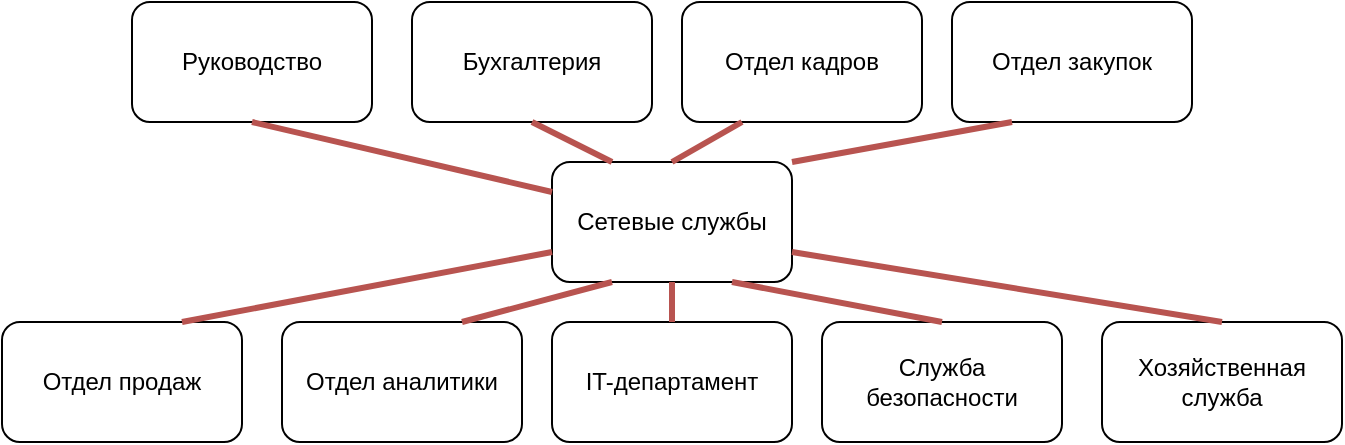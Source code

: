 <mxfile version="22.1.15" type="device">
  <diagram name="Page-1" id="cyOIqXaa2wv3ReMWS85N">
    <mxGraphModel dx="989" dy="563" grid="1" gridSize="10" guides="1" tooltips="1" connect="1" arrows="1" fold="1" page="1" pageScale="1" pageWidth="850" pageHeight="1100" math="0" shadow="0">
      <root>
        <mxCell id="0" />
        <mxCell id="1" parent="0" />
        <mxCell id="VAil67l4auyoo7Gb7QIc-1" value="Руководство" style="rounded=1;whiteSpace=wrap;html=1;" vertex="1" parent="1">
          <mxGeometry x="90" y="110" width="120" height="60" as="geometry" />
        </mxCell>
        <mxCell id="VAil67l4auyoo7Gb7QIc-2" value="Бухгалтерия" style="rounded=1;whiteSpace=wrap;html=1;" vertex="1" parent="1">
          <mxGeometry x="230" y="110" width="120" height="60" as="geometry" />
        </mxCell>
        <mxCell id="VAil67l4auyoo7Gb7QIc-3" value="Отдел кадров" style="rounded=1;whiteSpace=wrap;html=1;" vertex="1" parent="1">
          <mxGeometry x="365" y="110" width="120" height="60" as="geometry" />
        </mxCell>
        <mxCell id="VAil67l4auyoo7Gb7QIc-4" value="Отдел закупок" style="rounded=1;whiteSpace=wrap;html=1;" vertex="1" parent="1">
          <mxGeometry x="500" y="110" width="120" height="60" as="geometry" />
        </mxCell>
        <mxCell id="VAil67l4auyoo7Gb7QIc-5" value="Отдел продаж" style="rounded=1;whiteSpace=wrap;html=1;" vertex="1" parent="1">
          <mxGeometry x="25" y="270" width="120" height="60" as="geometry" />
        </mxCell>
        <mxCell id="VAil67l4auyoo7Gb7QIc-6" value="Отдел аналитики" style="rounded=1;whiteSpace=wrap;html=1;" vertex="1" parent="1">
          <mxGeometry x="165" y="270" width="120" height="60" as="geometry" />
        </mxCell>
        <mxCell id="VAil67l4auyoo7Gb7QIc-7" value="IT-департамент" style="rounded=1;whiteSpace=wrap;html=1;" vertex="1" parent="1">
          <mxGeometry x="300" y="270" width="120" height="60" as="geometry" />
        </mxCell>
        <mxCell id="VAil67l4auyoo7Gb7QIc-8" value="Служба безопасности" style="rounded=1;whiteSpace=wrap;html=1;" vertex="1" parent="1">
          <mxGeometry x="435" y="270" width="120" height="60" as="geometry" />
        </mxCell>
        <mxCell id="VAil67l4auyoo7Gb7QIc-9" value="Сетевые службы" style="rounded=1;whiteSpace=wrap;html=1;" vertex="1" parent="1">
          <mxGeometry x="300" y="190" width="120" height="60" as="geometry" />
        </mxCell>
        <mxCell id="VAil67l4auyoo7Gb7QIc-10" value="Хозяйственная служба" style="rounded=1;whiteSpace=wrap;html=1;" vertex="1" parent="1">
          <mxGeometry x="575" y="270" width="120" height="60" as="geometry" />
        </mxCell>
        <mxCell id="VAil67l4auyoo7Gb7QIc-12" value="" style="endArrow=none;html=1;rounded=0;entryX=0.5;entryY=1;entryDx=0;entryDy=0;exitX=0;exitY=0.25;exitDx=0;exitDy=0;fillColor=#f8cecc;strokeColor=#b85450;strokeWidth=3;" edge="1" parent="1" source="VAil67l4auyoo7Gb7QIc-9" target="VAil67l4auyoo7Gb7QIc-1">
          <mxGeometry width="50" height="50" relative="1" as="geometry">
            <mxPoint x="160" y="440" as="sourcePoint" />
            <mxPoint x="210" y="390" as="targetPoint" />
          </mxGeometry>
        </mxCell>
        <mxCell id="VAil67l4auyoo7Gb7QIc-13" value="" style="endArrow=none;html=1;rounded=0;entryX=0.5;entryY=1;entryDx=0;entryDy=0;exitX=0.25;exitY=0;exitDx=0;exitDy=0;fillColor=#f8cecc;strokeColor=#b85450;strokeWidth=3;" edge="1" parent="1" source="VAil67l4auyoo7Gb7QIc-9" target="VAil67l4auyoo7Gb7QIc-2">
          <mxGeometry width="50" height="50" relative="1" as="geometry">
            <mxPoint x="310" y="215" as="sourcePoint" />
            <mxPoint x="160" y="180" as="targetPoint" />
          </mxGeometry>
        </mxCell>
        <mxCell id="VAil67l4auyoo7Gb7QIc-14" value="" style="endArrow=none;html=1;rounded=0;entryX=0.25;entryY=1;entryDx=0;entryDy=0;exitX=0.5;exitY=0;exitDx=0;exitDy=0;fillColor=#f8cecc;strokeColor=#b85450;strokeWidth=3;" edge="1" parent="1" source="VAil67l4auyoo7Gb7QIc-9" target="VAil67l4auyoo7Gb7QIc-3">
          <mxGeometry width="50" height="50" relative="1" as="geometry">
            <mxPoint x="340" y="200" as="sourcePoint" />
            <mxPoint x="300" y="180" as="targetPoint" />
          </mxGeometry>
        </mxCell>
        <mxCell id="VAil67l4auyoo7Gb7QIc-15" value="" style="endArrow=none;html=1;rounded=0;entryX=0.25;entryY=1;entryDx=0;entryDy=0;exitX=1;exitY=0;exitDx=0;exitDy=0;fillColor=#f8cecc;strokeColor=#b85450;strokeWidth=3;" edge="1" parent="1" source="VAil67l4auyoo7Gb7QIc-9" target="VAil67l4auyoo7Gb7QIc-4">
          <mxGeometry width="50" height="50" relative="1" as="geometry">
            <mxPoint x="370" y="200" as="sourcePoint" />
            <mxPoint x="405" y="180" as="targetPoint" />
          </mxGeometry>
        </mxCell>
        <mxCell id="VAil67l4auyoo7Gb7QIc-16" value="" style="endArrow=none;html=1;rounded=0;entryX=0.5;entryY=0;entryDx=0;entryDy=0;exitX=1;exitY=0.75;exitDx=0;exitDy=0;fillColor=#f8cecc;strokeColor=#b85450;strokeWidth=3;" edge="1" parent="1" source="VAil67l4auyoo7Gb7QIc-9" target="VAil67l4auyoo7Gb7QIc-10">
          <mxGeometry width="50" height="50" relative="1" as="geometry">
            <mxPoint x="430" y="200" as="sourcePoint" />
            <mxPoint x="540" y="180" as="targetPoint" />
          </mxGeometry>
        </mxCell>
        <mxCell id="VAil67l4auyoo7Gb7QIc-17" value="" style="endArrow=none;html=1;rounded=0;entryX=0.5;entryY=0;entryDx=0;entryDy=0;exitX=0.75;exitY=1;exitDx=0;exitDy=0;fillColor=#f8cecc;strokeColor=#b85450;strokeWidth=3;" edge="1" parent="1" source="VAil67l4auyoo7Gb7QIc-9" target="VAil67l4auyoo7Gb7QIc-8">
          <mxGeometry width="50" height="50" relative="1" as="geometry">
            <mxPoint x="430" y="245" as="sourcePoint" />
            <mxPoint x="645" y="280" as="targetPoint" />
          </mxGeometry>
        </mxCell>
        <mxCell id="VAil67l4auyoo7Gb7QIc-18" value="" style="endArrow=none;html=1;rounded=0;exitX=0.5;exitY=1;exitDx=0;exitDy=0;fillColor=#f8cecc;strokeColor=#b85450;strokeWidth=3;" edge="1" parent="1" source="VAil67l4auyoo7Gb7QIc-9" target="VAil67l4auyoo7Gb7QIc-7">
          <mxGeometry width="50" height="50" relative="1" as="geometry">
            <mxPoint x="400" y="260" as="sourcePoint" />
            <mxPoint x="505" y="280" as="targetPoint" />
          </mxGeometry>
        </mxCell>
        <mxCell id="VAil67l4auyoo7Gb7QIc-19" value="" style="endArrow=none;html=1;rounded=0;exitX=0.25;exitY=1;exitDx=0;exitDy=0;fillColor=#f8cecc;strokeColor=#b85450;strokeWidth=3;entryX=0.75;entryY=0;entryDx=0;entryDy=0;" edge="1" parent="1" source="VAil67l4auyoo7Gb7QIc-9" target="VAil67l4auyoo7Gb7QIc-6">
          <mxGeometry width="50" height="50" relative="1" as="geometry">
            <mxPoint x="370" y="260" as="sourcePoint" />
            <mxPoint x="370" y="280" as="targetPoint" />
          </mxGeometry>
        </mxCell>
        <mxCell id="VAil67l4auyoo7Gb7QIc-20" value="" style="endArrow=none;html=1;rounded=0;exitX=0;exitY=0.75;exitDx=0;exitDy=0;fillColor=#f8cecc;strokeColor=#b85450;strokeWidth=3;entryX=0.75;entryY=0;entryDx=0;entryDy=0;" edge="1" parent="1" source="VAil67l4auyoo7Gb7QIc-9" target="VAil67l4auyoo7Gb7QIc-5">
          <mxGeometry width="50" height="50" relative="1" as="geometry">
            <mxPoint x="340" y="260" as="sourcePoint" />
            <mxPoint x="265" y="280" as="targetPoint" />
          </mxGeometry>
        </mxCell>
      </root>
    </mxGraphModel>
  </diagram>
</mxfile>
